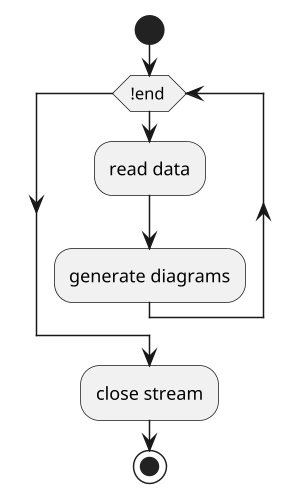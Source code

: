 @startuml
scale 1.5
start

while(!end )
:read data;
:generate diagrams;
endwhile
:close stream;

stop
@enduml